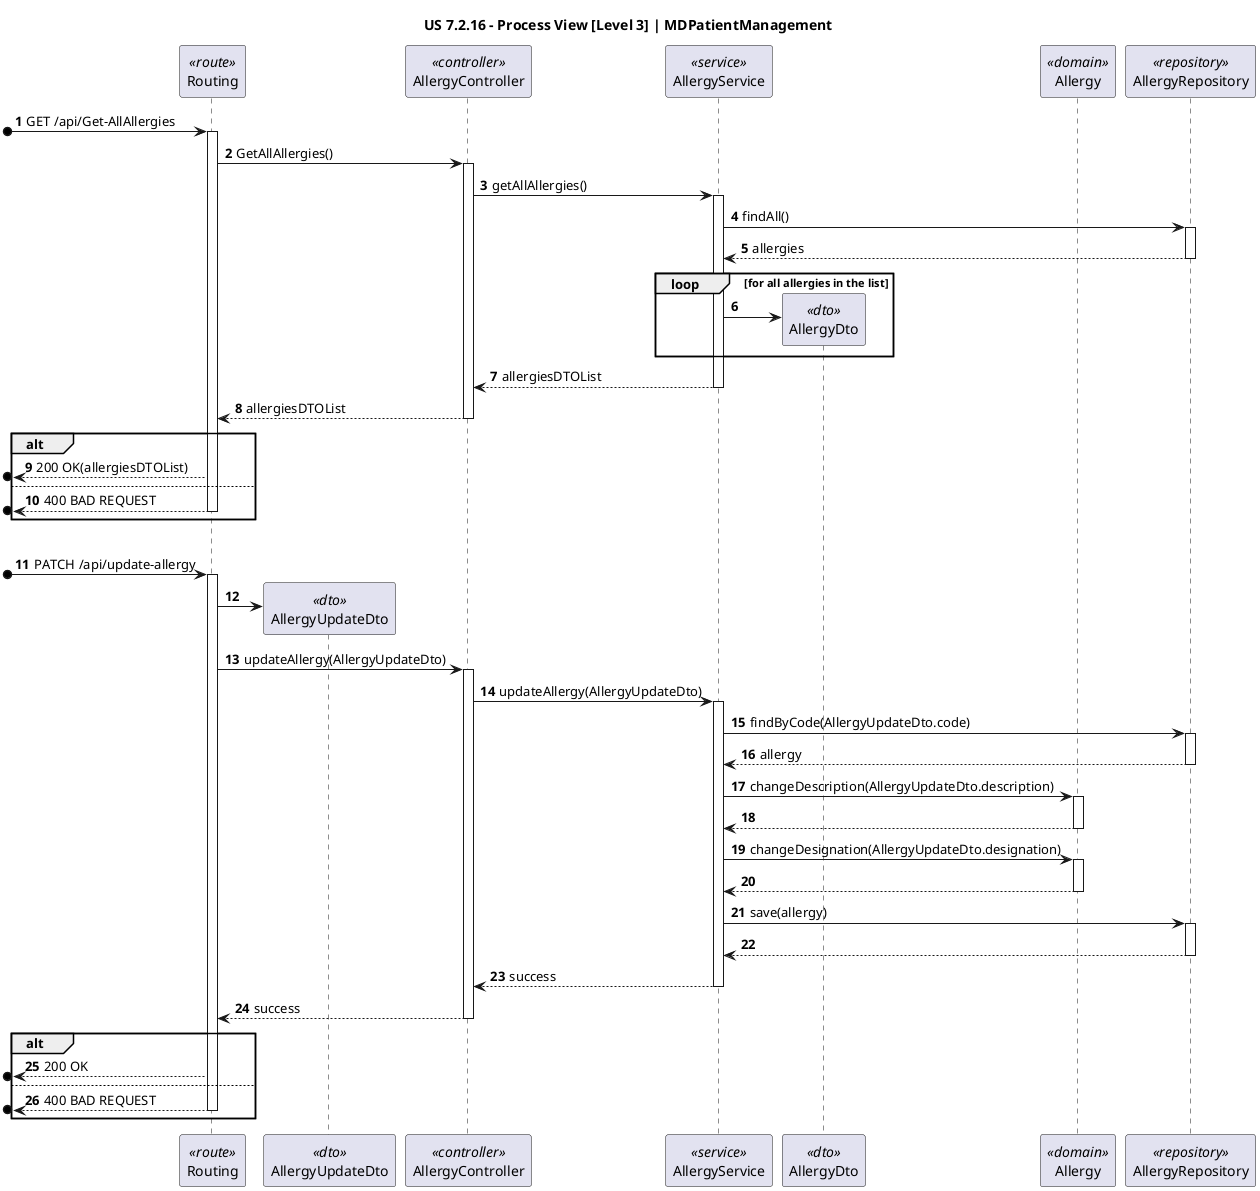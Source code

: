 @startuml

title "US 7.2.16 - Process View [Level 3] | MDPatientManagement "

autonumber
participant "Routing" as ROUTE <<route>>
participant "AllergyUpdateDto" as UpdateDTO <<dto>>
participant "AllergyController" as CTRL <<controller>>
participant "AllergyService" as SVC <<service>>
participant "AllergyDto" as DTO <<dto>>
participant "Allergy" as ALL <<domain>>
participant "AllergyRepository" as REPO <<repository>>

[o-> ROUTE: GET /api/Get-AllAllergies
activate ROUTE

ROUTE -> CTRL: GetAllAllergies()
activate CTRL

CTRL ->  SVC: getAllAllergies()
activate SVC

SVC -> REPO : findAll()
activate REPO

REPO --> SVC : allergies
deactivate REPO

loop for all allergies in the list
SVC -> DTO **
end loop

SVC --> CTRL: allergiesDTOList
deactivate SVC

CTRL --> ROUTE: allergiesDTOList
deactivate CTRL

alt 
[o<-- ROUTE : 200 OK(allergiesDTOList)

else

[o<-- ROUTE : 400 BAD REQUEST
deactivate ROUTE
end alt

|||

[o-> ROUTE: PATCH /api/update-allergy
activate ROUTE

ROUTE -> UpdateDTO **

ROUTE -> CTRL: updateAllergy(AllergyUpdateDto)
activate CTRL

CTRL ->  SVC: updateAllergy(AllergyUpdateDto)
activate SVC

SVC -> REPO : findByCode(AllergyUpdateDto.code)
activate REPO

REPO --> SVC : allergy
deactivate REPO

SVC -> ALL : changeDescription(AllergyUpdateDto.description)
activate ALL

ALL --> SVC
deactivate ALL

SVC -> ALL : changeDesignation(AllergyUpdateDto.designation)
activate ALL

ALL --> SVC
deactivate ALL

SVC -> REPO : save(allergy)
activate REPO

REPO --> SVC
deactivate REPO

SVC --> CTRL: success
deactivate SVC

CTRL --> ROUTE: success
deactivate CTRL

alt
[o<-- ROUTE : 200 OK

else

[o<-- ROUTE : 400 BAD REQUEST
deactivate ROUTE
end alt


@enduml